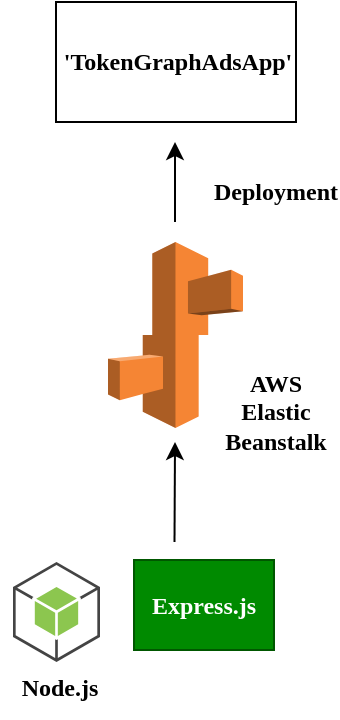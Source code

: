 <mxfile version="24.2.5" type="github">
  <diagram name="Page-1" id="ndW4kyAIttWVdL_zS6OP">
    <mxGraphModel dx="1050" dy="558" grid="1" gridSize="10" guides="1" tooltips="1" connect="1" arrows="1" fold="1" page="1" pageScale="1" pageWidth="850" pageHeight="1100" math="0" shadow="0">
      <root>
        <mxCell id="0" />
        <mxCell id="1" parent="0" />
        <mxCell id="wR3p1nMsVGDt6p0DbT6x-1" value="" style="outlineConnect=0;dashed=0;verticalLabelPosition=bottom;verticalAlign=top;align=center;html=1;shape=mxgraph.aws3.elastic_beanstalk;fillColor=#F58534;gradientColor=none;fontFamily=Times New Roman;fontStyle=1" vertex="1" parent="1">
          <mxGeometry x="66" y="160" width="67.5" height="93" as="geometry" />
        </mxCell>
        <mxCell id="wR3p1nMsVGDt6p0DbT6x-2" value="" style="outlineConnect=0;dashed=0;verticalLabelPosition=bottom;verticalAlign=top;align=center;html=1;shape=mxgraph.aws3.android;fillColor=#8CC64F;gradientColor=none;fontFamily=Times New Roman;fontStyle=1" vertex="1" parent="1">
          <mxGeometry x="18.5" y="320" width="43.5" height="50" as="geometry" />
        </mxCell>
        <mxCell id="wR3p1nMsVGDt6p0DbT6x-3" value="" style="rounded=0;whiteSpace=wrap;html=1;fontFamily=Times New Roman;fontStyle=1" vertex="1" parent="1">
          <mxGeometry x="40" y="40" width="120" height="60" as="geometry" />
        </mxCell>
        <mxCell id="wR3p1nMsVGDt6p0DbT6x-4" value="Deployment" style="text;html=1;align=center;verticalAlign=middle;whiteSpace=wrap;rounded=0;fontFamily=Times New Roman;fontStyle=1" vertex="1" parent="1">
          <mxGeometry x="120" y="120" width="60" height="30" as="geometry" />
        </mxCell>
        <mxCell id="wR3p1nMsVGDt6p0DbT6x-5" value="" style="endArrow=classic;html=1;rounded=0;fontFamily=Times New Roman;fontStyle=1" edge="1" parent="1">
          <mxGeometry width="50" height="50" relative="1" as="geometry">
            <mxPoint x="99.5" y="150" as="sourcePoint" />
            <mxPoint x="99.5" y="110" as="targetPoint" />
          </mxGeometry>
        </mxCell>
        <mxCell id="wR3p1nMsVGDt6p0DbT6x-6" value="AWS Elastic Beanstalk" style="text;html=1;align=center;verticalAlign=middle;whiteSpace=wrap;rounded=0;fontFamily=Times New Roman;fontStyle=1" vertex="1" parent="1">
          <mxGeometry x="120" y="230" width="60" height="30" as="geometry" />
        </mxCell>
        <mxCell id="wR3p1nMsVGDt6p0DbT6x-7" value="&#39;TokenGraphAdsApp&#39;" style="text;html=1;align=center;verticalAlign=middle;whiteSpace=wrap;rounded=0;fontFamily=Times New Roman;fontStyle=1" vertex="1" parent="1">
          <mxGeometry x="70.5" y="55" width="60" height="30" as="geometry" />
        </mxCell>
        <mxCell id="wR3p1nMsVGDt6p0DbT6x-9" value="" style="rounded=0;whiteSpace=wrap;html=1;fillColor=#008a00;fontColor=#ffffff;strokeColor=#005700;fontFamily=Times New Roman;fontSize=11;fontStyle=1" vertex="1" parent="1">
          <mxGeometry x="79" y="319" width="70" height="45" as="geometry" />
        </mxCell>
        <mxCell id="wR3p1nMsVGDt6p0DbT6x-10" value="Express.js" style="text;html=1;align=center;verticalAlign=middle;whiteSpace=wrap;rounded=0;fontColor=#FFFFFF;fontFamily=Times New Roman;fontSize=12;fontStyle=1" vertex="1" parent="1">
          <mxGeometry x="84" y="327" width="60" height="30" as="geometry" />
        </mxCell>
        <mxCell id="wR3p1nMsVGDt6p0DbT6x-11" value="Node.js" style="text;html=1;align=center;verticalAlign=middle;whiteSpace=wrap;rounded=0;fontFamily=Times New Roman;fontStyle=1" vertex="1" parent="1">
          <mxGeometry x="12" y="368" width="60" height="30" as="geometry" />
        </mxCell>
        <mxCell id="wR3p1nMsVGDt6p0DbT6x-12" value="" style="endArrow=classic;html=1;rounded=0;fontFamily=Times New Roman;fontStyle=1" edge="1" parent="1">
          <mxGeometry width="50" height="50" relative="1" as="geometry">
            <mxPoint x="99.25" y="310" as="sourcePoint" />
            <mxPoint x="99.5" y="260" as="targetPoint" />
          </mxGeometry>
        </mxCell>
      </root>
    </mxGraphModel>
  </diagram>
</mxfile>
